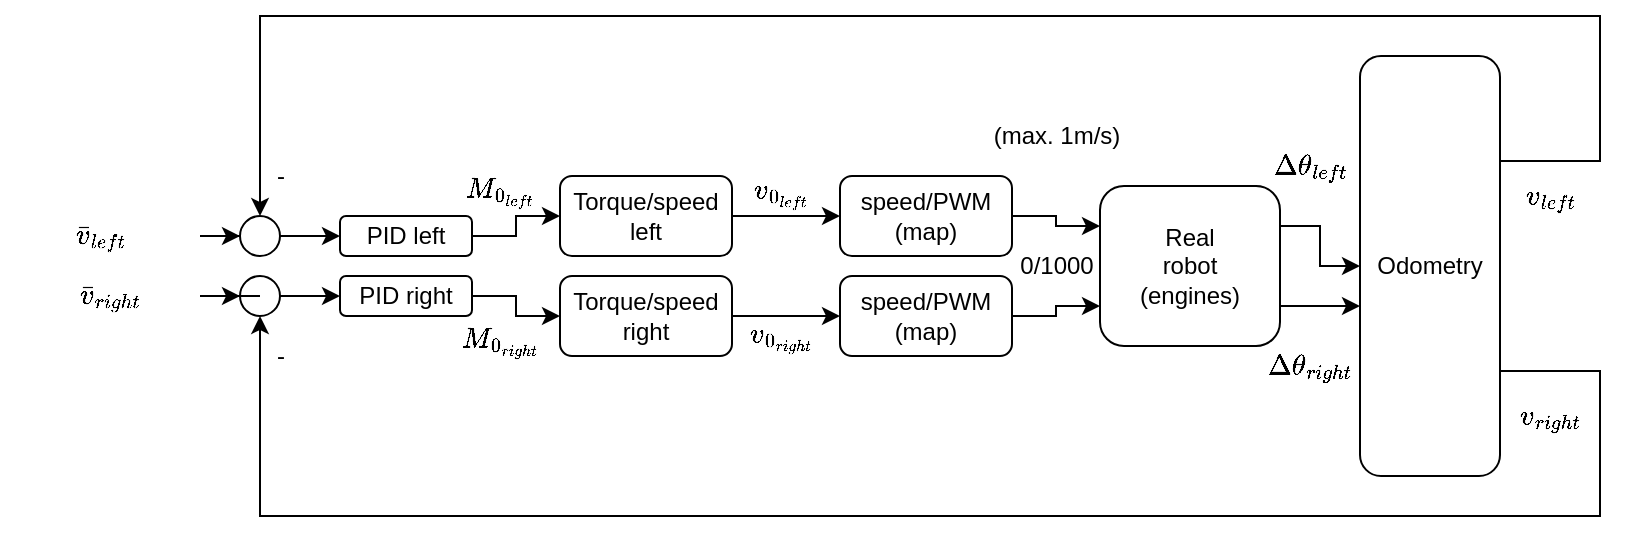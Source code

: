 <mxfile version="19.0.3" type="device"><diagram id="tbljnMG-TBhCUii4Mgx1" name="Pagina-1"><mxGraphModel dx="981" dy="597" grid="1" gridSize="10" guides="1" tooltips="1" connect="1" arrows="1" fold="1" page="1" pageScale="1" pageWidth="827" pageHeight="1169" math="1" shadow="0"><root><mxCell id="0"/><mxCell id="1" parent="0"/><mxCell id="X3i8mlJ2zpGMLwRcWHW3-9" style="edgeStyle=orthogonalEdgeStyle;rounded=0;orthogonalLoop=1;jettySize=auto;html=1;" edge="1" parent="1" source="X3i8mlJ2zpGMLwRcWHW3-2" target="X3i8mlJ2zpGMLwRcWHW3-7"><mxGeometry relative="1" as="geometry"/></mxCell><mxCell id="X3i8mlJ2zpGMLwRcWHW3-2" value="PID left" style="rounded=1;whiteSpace=wrap;html=1;" vertex="1" parent="1"><mxGeometry x="170" y="230" width="66" height="20" as="geometry"/></mxCell><mxCell id="X3i8mlJ2zpGMLwRcWHW3-10" style="edgeStyle=orthogonalEdgeStyle;rounded=0;orthogonalLoop=1;jettySize=auto;html=1;entryX=0;entryY=0.5;entryDx=0;entryDy=0;" edge="1" parent="1" source="X3i8mlJ2zpGMLwRcWHW3-3" target="X3i8mlJ2zpGMLwRcWHW3-13"><mxGeometry relative="1" as="geometry"><mxPoint x="264" y="270" as="targetPoint"/></mxGeometry></mxCell><mxCell id="X3i8mlJ2zpGMLwRcWHW3-3" value="PID right" style="rounded=1;whiteSpace=wrap;html=1;" vertex="1" parent="1"><mxGeometry x="170" y="260" width="66" height="20" as="geometry"/></mxCell><mxCell id="X3i8mlJ2zpGMLwRcWHW3-18" style="edgeStyle=orthogonalEdgeStyle;rounded=0;orthogonalLoop=1;jettySize=auto;html=1;entryX=0;entryY=0.5;entryDx=0;entryDy=0;" edge="1" parent="1" source="X3i8mlJ2zpGMLwRcWHW3-7" target="X3i8mlJ2zpGMLwRcWHW3-15"><mxGeometry relative="1" as="geometry"/></mxCell><mxCell id="X3i8mlJ2zpGMLwRcWHW3-7" value="Torque/speed&lt;br&gt;left" style="rounded=1;whiteSpace=wrap;html=1;" vertex="1" parent="1"><mxGeometry x="280" y="210" width="86" height="40" as="geometry"/></mxCell><mxCell id="X3i8mlJ2zpGMLwRcWHW3-11" value="$$M_{0_{right}}$$" style="text;html=1;align=center;verticalAlign=middle;resizable=0;points=[];autosize=1;strokeColor=none;fillColor=none;" vertex="1" parent="1"><mxGeometry x="195" y="283" width="110" height="20" as="geometry"/></mxCell><mxCell id="X3i8mlJ2zpGMLwRcWHW3-12" value="$$M_{0_{left}}$$" style="text;html=1;align=center;verticalAlign=middle;resizable=0;points=[];autosize=1;strokeColor=none;fillColor=none;" vertex="1" parent="1"><mxGeometry x="200" y="208" width="100" height="20" as="geometry"/></mxCell><mxCell id="X3i8mlJ2zpGMLwRcWHW3-17" style="edgeStyle=orthogonalEdgeStyle;rounded=0;orthogonalLoop=1;jettySize=auto;html=1;" edge="1" parent="1" source="X3i8mlJ2zpGMLwRcWHW3-13" target="X3i8mlJ2zpGMLwRcWHW3-16"><mxGeometry relative="1" as="geometry"/></mxCell><mxCell id="X3i8mlJ2zpGMLwRcWHW3-13" value="Torque/speed&lt;br&gt;right" style="rounded=1;whiteSpace=wrap;html=1;" vertex="1" parent="1"><mxGeometry x="280" y="260" width="86" height="40" as="geometry"/></mxCell><mxCell id="X3i8mlJ2zpGMLwRcWHW3-22" style="edgeStyle=orthogonalEdgeStyle;rounded=0;orthogonalLoop=1;jettySize=auto;html=1;exitX=1;exitY=0.5;exitDx=0;exitDy=0;entryX=0;entryY=0.25;entryDx=0;entryDy=0;" edge="1" parent="1" source="X3i8mlJ2zpGMLwRcWHW3-15" target="X3i8mlJ2zpGMLwRcWHW3-21"><mxGeometry relative="1" as="geometry"/></mxCell><mxCell id="X3i8mlJ2zpGMLwRcWHW3-15" value="speed/PWM&lt;br&gt;(map)" style="rounded=1;whiteSpace=wrap;html=1;" vertex="1" parent="1"><mxGeometry x="420" y="210" width="86" height="40" as="geometry"/></mxCell><mxCell id="X3i8mlJ2zpGMLwRcWHW3-23" style="edgeStyle=orthogonalEdgeStyle;rounded=0;orthogonalLoop=1;jettySize=auto;html=1;exitX=1;exitY=0.5;exitDx=0;exitDy=0;entryX=0;entryY=0.75;entryDx=0;entryDy=0;" edge="1" parent="1" source="X3i8mlJ2zpGMLwRcWHW3-16" target="X3i8mlJ2zpGMLwRcWHW3-21"><mxGeometry relative="1" as="geometry"/></mxCell><mxCell id="X3i8mlJ2zpGMLwRcWHW3-16" value="speed/PWM&lt;br&gt;(map)" style="rounded=1;whiteSpace=wrap;html=1;" vertex="1" parent="1"><mxGeometry x="420" y="260" width="86" height="40" as="geometry"/></mxCell><mxCell id="X3i8mlJ2zpGMLwRcWHW3-19" value="$$v_{0_{left}}$$" style="text;html=1;align=center;verticalAlign=middle;resizable=0;points=[];autosize=1;strokeColor=none;fillColor=none;" vertex="1" parent="1"><mxGeometry x="340" y="208" width="100" height="20" as="geometry"/></mxCell><mxCell id="X3i8mlJ2zpGMLwRcWHW3-20" value="$$v_{0_{right}}$$" style="text;html=1;align=center;verticalAlign=middle;resizable=0;points=[];autosize=1;strokeColor=none;fillColor=none;" vertex="1" parent="1"><mxGeometry x="335" y="280" width="110" height="20" as="geometry"/></mxCell><mxCell id="X3i8mlJ2zpGMLwRcWHW3-28" style="edgeStyle=orthogonalEdgeStyle;rounded=0;orthogonalLoop=1;jettySize=auto;html=1;exitX=1;exitY=0.25;exitDx=0;exitDy=0;" edge="1" parent="1" source="X3i8mlJ2zpGMLwRcWHW3-21" target="X3i8mlJ2zpGMLwRcWHW3-24"><mxGeometry relative="1" as="geometry"/></mxCell><mxCell id="X3i8mlJ2zpGMLwRcWHW3-29" style="edgeStyle=orthogonalEdgeStyle;rounded=0;orthogonalLoop=1;jettySize=auto;html=1;" edge="1" parent="1" source="X3i8mlJ2zpGMLwRcWHW3-21" target="X3i8mlJ2zpGMLwRcWHW3-24"><mxGeometry relative="1" as="geometry"><Array as="points"><mxPoint x="670" y="275"/><mxPoint x="670" y="275"/></Array></mxGeometry></mxCell><mxCell id="X3i8mlJ2zpGMLwRcWHW3-21" value="Real&lt;br&gt;robot&lt;br&gt;(engines)" style="rounded=1;whiteSpace=wrap;html=1;" vertex="1" parent="1"><mxGeometry x="550" y="215" width="90" height="80" as="geometry"/></mxCell><mxCell id="X3i8mlJ2zpGMLwRcWHW3-38" style="edgeStyle=orthogonalEdgeStyle;rounded=0;orthogonalLoop=1;jettySize=auto;html=1;exitX=1;exitY=0.25;exitDx=0;exitDy=0;entryX=0.5;entryY=0;entryDx=0;entryDy=0;" edge="1" parent="1" source="X3i8mlJ2zpGMLwRcWHW3-24" target="X3i8mlJ2zpGMLwRcWHW3-45"><mxGeometry relative="1" as="geometry"><mxPoint x="90" y="210" as="targetPoint"/><Array as="points"><mxPoint x="800" y="203"/><mxPoint x="800" y="130"/><mxPoint x="130" y="130"/></Array></mxGeometry></mxCell><mxCell id="X3i8mlJ2zpGMLwRcWHW3-39" style="edgeStyle=orthogonalEdgeStyle;rounded=0;orthogonalLoop=1;jettySize=auto;html=1;exitX=1;exitY=0.75;exitDx=0;exitDy=0;entryX=0.5;entryY=1;entryDx=0;entryDy=0;" edge="1" parent="1" source="X3i8mlJ2zpGMLwRcWHW3-24" target="X3i8mlJ2zpGMLwRcWHW3-42"><mxGeometry relative="1" as="geometry"><mxPoint x="120" y="410" as="targetPoint"/><Array as="points"><mxPoint x="800" y="307"/><mxPoint x="800" y="380"/><mxPoint x="130" y="380"/></Array></mxGeometry></mxCell><mxCell id="X3i8mlJ2zpGMLwRcWHW3-24" value="Odometry" style="rounded=1;whiteSpace=wrap;html=1;" vertex="1" parent="1"><mxGeometry x="680" y="150" width="70" height="210" as="geometry"/></mxCell><mxCell id="X3i8mlJ2zpGMLwRcWHW3-30" value="0/1000" style="text;html=1;align=center;verticalAlign=middle;resizable=0;points=[];autosize=1;strokeColor=none;fillColor=none;" vertex="1" parent="1"><mxGeometry x="503" y="245" width="50" height="20" as="geometry"/></mxCell><mxCell id="X3i8mlJ2zpGMLwRcWHW3-31" value="(max. 1m/s)" style="text;html=1;align=center;verticalAlign=middle;resizable=0;points=[];autosize=1;strokeColor=none;fillColor=none;" vertex="1" parent="1"><mxGeometry x="488" y="180" width="80" height="20" as="geometry"/></mxCell><mxCell id="X3i8mlJ2zpGMLwRcWHW3-32" value="$$\Delta\theta_{left}$$" style="text;html=1;align=center;verticalAlign=middle;resizable=0;points=[];autosize=1;strokeColor=none;fillColor=none;" vertex="1" parent="1"><mxGeometry x="590" y="195" width="130" height="20" as="geometry"/></mxCell><mxCell id="X3i8mlJ2zpGMLwRcWHW3-33" value="$$\Delta\theta_{right}$$" style="text;html=1;align=center;verticalAlign=middle;resizable=0;points=[];autosize=1;strokeColor=none;fillColor=none;" vertex="1" parent="1"><mxGeometry x="585" y="295" width="140" height="20" as="geometry"/></mxCell><mxCell id="X3i8mlJ2zpGMLwRcWHW3-40" value="$$v_{left}$$" style="text;html=1;align=center;verticalAlign=middle;resizable=0;points=[];autosize=1;strokeColor=none;fillColor=none;" vertex="1" parent="1"><mxGeometry x="735" y="210" width="80" height="20" as="geometry"/></mxCell><mxCell id="X3i8mlJ2zpGMLwRcWHW3-41" value="$$v_{right}$$" style="text;html=1;align=center;verticalAlign=middle;resizable=0;points=[];autosize=1;strokeColor=none;fillColor=none;" vertex="1" parent="1"><mxGeometry x="730" y="320" width="90" height="20" as="geometry"/></mxCell><mxCell id="X3i8mlJ2zpGMLwRcWHW3-43" style="edgeStyle=orthogonalEdgeStyle;rounded=0;orthogonalLoop=1;jettySize=auto;html=1;entryX=0;entryY=0.5;entryDx=0;entryDy=0;" edge="1" parent="1" source="X3i8mlJ2zpGMLwRcWHW3-42" target="X3i8mlJ2zpGMLwRcWHW3-3"><mxGeometry relative="1" as="geometry"/></mxCell><mxCell id="X3i8mlJ2zpGMLwRcWHW3-42" value="" style="ellipse;whiteSpace=wrap;html=1;" vertex="1" parent="1"><mxGeometry x="120" y="260" width="20" height="20" as="geometry"/></mxCell><mxCell id="X3i8mlJ2zpGMLwRcWHW3-44" style="edgeStyle=orthogonalEdgeStyle;rounded=0;orthogonalLoop=1;jettySize=auto;html=1;entryX=0;entryY=0.5;entryDx=0;entryDy=0;" edge="1" parent="1" source="X3i8mlJ2zpGMLwRcWHW3-45"><mxGeometry relative="1" as="geometry"><mxPoint x="170" y="240.0" as="targetPoint"/></mxGeometry></mxCell><mxCell id="X3i8mlJ2zpGMLwRcWHW3-45" value="" style="ellipse;whiteSpace=wrap;html=1;" vertex="1" parent="1"><mxGeometry x="120" y="230" width="20" height="20" as="geometry"/></mxCell><mxCell id="X3i8mlJ2zpGMLwRcWHW3-46" value="-" style="text;html=1;align=center;verticalAlign=middle;resizable=0;points=[];autosize=1;strokeColor=none;fillColor=none;" vertex="1" parent="1"><mxGeometry x="130" y="200" width="20" height="20" as="geometry"/></mxCell><mxCell id="X3i8mlJ2zpGMLwRcWHW3-47" value="-" style="text;html=1;align=center;verticalAlign=middle;resizable=0;points=[];autosize=1;strokeColor=none;fillColor=none;" vertex="1" parent="1"><mxGeometry x="130" y="290" width="20" height="20" as="geometry"/></mxCell><mxCell id="X3i8mlJ2zpGMLwRcWHW3-51" style="edgeStyle=orthogonalEdgeStyle;rounded=0;orthogonalLoop=1;jettySize=auto;html=1;entryX=0;entryY=0.5;entryDx=0;entryDy=0;" edge="1" parent="1" source="X3i8mlJ2zpGMLwRcWHW3-48" target="X3i8mlJ2zpGMLwRcWHW3-45"><mxGeometry relative="1" as="geometry"/></mxCell><mxCell id="X3i8mlJ2zpGMLwRcWHW3-48" value="$$\bar v_{left}$$" style="text;html=1;align=center;verticalAlign=middle;resizable=0;points=[];autosize=1;strokeColor=none;fillColor=none;" vertex="1" parent="1"><mxGeometry y="230" width="100" height="20" as="geometry"/></mxCell><mxCell id="X3i8mlJ2zpGMLwRcWHW3-52" style="edgeStyle=orthogonalEdgeStyle;rounded=0;orthogonalLoop=1;jettySize=auto;html=1;entryX=0;entryY=0.5;entryDx=0;entryDy=0;" edge="1" parent="1" source="X3i8mlJ2zpGMLwRcWHW3-49" target="X3i8mlJ2zpGMLwRcWHW3-42"><mxGeometry relative="1" as="geometry"/></mxCell><mxCell id="X3i8mlJ2zpGMLwRcWHW3-49" value="$$\bar v_{right}$$" style="text;html=1;align=center;verticalAlign=middle;resizable=0;points=[];autosize=1;strokeColor=none;fillColor=none;" vertex="1" parent="1"><mxGeometry y="260" width="110" height="20" as="geometry"/></mxCell></root></mxGraphModel></diagram></mxfile>